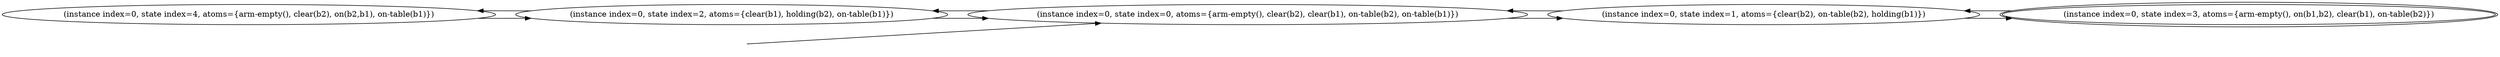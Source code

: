digraph {
rankdir="LR"
s4[label="(instance index=0, state index=4, atoms={arm-empty(), clear(b2), on(b2,b1), on-table(b1)})"]
s2[label="(instance index=0, state index=2, atoms={clear(b1), holding(b2), on-table(b1)})"]
s0[label="(instance index=0, state index=0, atoms={arm-empty(), clear(b2), clear(b1), on-table(b2), on-table(b1)})"]
s1[label="(instance index=0, state index=1, atoms={clear(b2), on-table(b2), holding(b1)})"]
s3[peripheries=2,label="(instance index=0, state index=3, atoms={arm-empty(), on(b1,b2), clear(b1), on-table(b2)})"]
Dangling [ label = "", style = invis ]
{ rank = same; Dangling }
Dangling -> s0
{ rank = same; s0}
{ rank = same; s2}
{ rank = same; s0}
{ rank = same; s1}
{ rank = same; s3}
{
s4->s2
}
{
s2->s4
s2->s0
}
{
s0->s2
s0->s1
}
{
s1->s3
s1->s0
}
{
s3->s1
}
}
